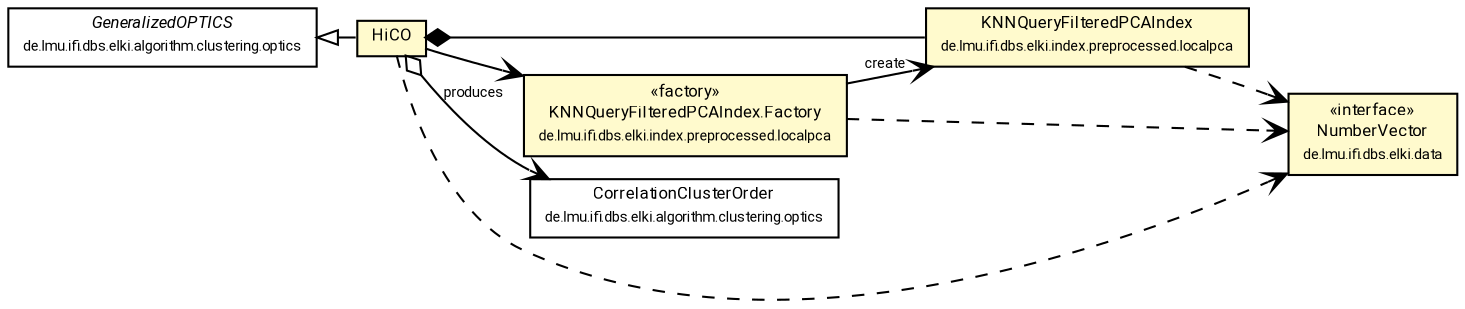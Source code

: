 #!/usr/local/bin/dot
#
# Class diagram 
# Generated by UMLGraph version R5_7_2-60-g0e99a6 (http://www.spinellis.gr/umlgraph/)
#

digraph G {
	graph [fontnames="svg"]
	edge [fontname="Roboto",fontsize=7,labelfontname="Roboto",labelfontsize=7,color="black"];
	node [fontname="Roboto",fontcolor="black",fontsize=8,shape=plaintext,margin=0,width=0,height=0];
	nodesep=0.15;
	ranksep=0.25;
	rankdir=LR;
	// de.lmu.ifi.dbs.elki.index.preprocessed.localpca.KNNQueryFilteredPCAIndex<NV extends de.lmu.ifi.dbs.elki.data.NumberVector>
	c4974807 [label=<<table title="de.lmu.ifi.dbs.elki.index.preprocessed.localpca.KNNQueryFilteredPCAIndex" border="0" cellborder="1" cellspacing="0" cellpadding="2" bgcolor="LemonChiffon" href="../../../index/preprocessed/localpca/KNNQueryFilteredPCAIndex.html" target="_parent">
		<tr><td><table border="0" cellspacing="0" cellpadding="1">
		<tr><td align="center" balign="center"> <font face="Roboto">KNNQueryFilteredPCAIndex</font> </td></tr>
		<tr><td align="center" balign="center"> <font face="Roboto" point-size="7.0">de.lmu.ifi.dbs.elki.index.preprocessed.localpca</font> </td></tr>
		</table></td></tr>
		</table>>, URL="../../../index/preprocessed/localpca/KNNQueryFilteredPCAIndex.html"];
	// de.lmu.ifi.dbs.elki.index.preprocessed.localpca.KNNQueryFilteredPCAIndex.Factory<V extends de.lmu.ifi.dbs.elki.data.NumberVector>
	c4974808 [label=<<table title="de.lmu.ifi.dbs.elki.index.preprocessed.localpca.KNNQueryFilteredPCAIndex.Factory" border="0" cellborder="1" cellspacing="0" cellpadding="2" bgcolor="LemonChiffon" href="../../../index/preprocessed/localpca/KNNQueryFilteredPCAIndex.Factory.html" target="_parent">
		<tr><td><table border="0" cellspacing="0" cellpadding="1">
		<tr><td align="center" balign="center"> &#171;factory&#187; </td></tr>
		<tr><td align="center" balign="center"> <font face="Roboto">KNNQueryFilteredPCAIndex.Factory</font> </td></tr>
		<tr><td align="center" balign="center"> <font face="Roboto" point-size="7.0">de.lmu.ifi.dbs.elki.index.preprocessed.localpca</font> </td></tr>
		</table></td></tr>
		</table>>, URL="../../../index/preprocessed/localpca/KNNQueryFilteredPCAIndex.Factory.html"];
	// de.lmu.ifi.dbs.elki.algorithm.clustering.correlation.HiCO<V extends de.lmu.ifi.dbs.elki.data.NumberVector>
	c4975025 [label=<<table title="de.lmu.ifi.dbs.elki.algorithm.clustering.correlation.HiCO" border="0" cellborder="1" cellspacing="0" cellpadding="2" bgcolor="lemonChiffon" href="HiCO.html" target="_parent">
		<tr><td><table border="0" cellspacing="0" cellpadding="1">
		<tr><td align="center" balign="center"> <font face="Roboto">HiCO</font> </td></tr>
		</table></td></tr>
		</table>>, URL="HiCO.html"];
	// de.lmu.ifi.dbs.elki.algorithm.clustering.optics.GeneralizedOPTICS<O, R extends de.lmu.ifi.dbs.elki.algorithm.clustering.optics.ClusterOrder>
	c4975050 [label=<<table title="de.lmu.ifi.dbs.elki.algorithm.clustering.optics.GeneralizedOPTICS" border="0" cellborder="1" cellspacing="0" cellpadding="2" href="../optics/GeneralizedOPTICS.html" target="_parent">
		<tr><td><table border="0" cellspacing="0" cellpadding="1">
		<tr><td align="center" balign="center"> <font face="Roboto"><i>GeneralizedOPTICS</i></font> </td></tr>
		<tr><td align="center" balign="center"> <font face="Roboto" point-size="7.0">de.lmu.ifi.dbs.elki.algorithm.clustering.optics</font> </td></tr>
		</table></td></tr>
		</table>>, URL="../optics/GeneralizedOPTICS.html"];
	// de.lmu.ifi.dbs.elki.algorithm.clustering.optics.CorrelationClusterOrder
	c4975052 [label=<<table title="de.lmu.ifi.dbs.elki.algorithm.clustering.optics.CorrelationClusterOrder" border="0" cellborder="1" cellspacing="0" cellpadding="2" href="../optics/CorrelationClusterOrder.html" target="_parent">
		<tr><td><table border="0" cellspacing="0" cellpadding="1">
		<tr><td align="center" balign="center"> <font face="Roboto">CorrelationClusterOrder</font> </td></tr>
		<tr><td align="center" balign="center"> <font face="Roboto" point-size="7.0">de.lmu.ifi.dbs.elki.algorithm.clustering.optics</font> </td></tr>
		</table></td></tr>
		</table>>, URL="../optics/CorrelationClusterOrder.html"];
	// de.lmu.ifi.dbs.elki.data.NumberVector
	c4975462 [label=<<table title="de.lmu.ifi.dbs.elki.data.NumberVector" border="0" cellborder="1" cellspacing="0" cellpadding="2" bgcolor="LemonChiffon" href="../../../data/NumberVector.html" target="_parent">
		<tr><td><table border="0" cellspacing="0" cellpadding="1">
		<tr><td align="center" balign="center"> &#171;interface&#187; </td></tr>
		<tr><td align="center" balign="center"> <font face="Roboto">NumberVector</font> </td></tr>
		<tr><td align="center" balign="center"> <font face="Roboto" point-size="7.0">de.lmu.ifi.dbs.elki.data</font> </td></tr>
		</table></td></tr>
		</table>>, URL="../../../data/NumberVector.html"];
	// de.lmu.ifi.dbs.elki.index.preprocessed.localpca.KNNQueryFilteredPCAIndex.Factory<V extends de.lmu.ifi.dbs.elki.data.NumberVector> navassoc de.lmu.ifi.dbs.elki.index.preprocessed.localpca.KNNQueryFilteredPCAIndex<NV extends de.lmu.ifi.dbs.elki.data.NumberVector>
	c4974808 -> c4974807 [arrowhead=open,weight=1,label="create"];
	// de.lmu.ifi.dbs.elki.algorithm.clustering.correlation.HiCO<V extends de.lmu.ifi.dbs.elki.data.NumberVector> extends de.lmu.ifi.dbs.elki.algorithm.clustering.optics.GeneralizedOPTICS<O, R extends de.lmu.ifi.dbs.elki.algorithm.clustering.optics.ClusterOrder>
	c4975050 -> c4975025 [arrowtail=empty,dir=back,weight=10];
	// de.lmu.ifi.dbs.elki.algorithm.clustering.correlation.HiCO<V extends de.lmu.ifi.dbs.elki.data.NumberVector> composed de.lmu.ifi.dbs.elki.index.preprocessed.localpca.KNNQueryFilteredPCAIndex<NV extends de.lmu.ifi.dbs.elki.data.NumberVector>
	c4975025 -> c4974807 [arrowhead=none,arrowtail=diamond,dir=back,weight=6];
	// de.lmu.ifi.dbs.elki.algorithm.clustering.correlation.HiCO<V extends de.lmu.ifi.dbs.elki.data.NumberVector> navhas de.lmu.ifi.dbs.elki.algorithm.clustering.optics.CorrelationClusterOrder
	c4975025 -> c4975052 [arrowhead=open,arrowtail=ediamond,dir=both,weight=3,label="produces"];
	// de.lmu.ifi.dbs.elki.algorithm.clustering.correlation.HiCO<V extends de.lmu.ifi.dbs.elki.data.NumberVector> navassoc de.lmu.ifi.dbs.elki.index.preprocessed.localpca.KNNQueryFilteredPCAIndex.Factory<V extends de.lmu.ifi.dbs.elki.data.NumberVector>
	c4975025 -> c4974808 [arrowhead=open,weight=1];
	// de.lmu.ifi.dbs.elki.index.preprocessed.localpca.KNNQueryFilteredPCAIndex<NV extends de.lmu.ifi.dbs.elki.data.NumberVector> depend de.lmu.ifi.dbs.elki.data.NumberVector
	c4974807 -> c4975462 [arrowhead=open,style=dashed,weight=0];
	// de.lmu.ifi.dbs.elki.index.preprocessed.localpca.KNNQueryFilteredPCAIndex.Factory<V extends de.lmu.ifi.dbs.elki.data.NumberVector> depend de.lmu.ifi.dbs.elki.data.NumberVector
	c4974808 -> c4975462 [arrowhead=open,style=dashed,weight=0];
	// de.lmu.ifi.dbs.elki.algorithm.clustering.correlation.HiCO<V extends de.lmu.ifi.dbs.elki.data.NumberVector> depend de.lmu.ifi.dbs.elki.data.NumberVector
	c4975025 -> c4975462 [arrowhead=open,style=dashed,weight=0];
}

